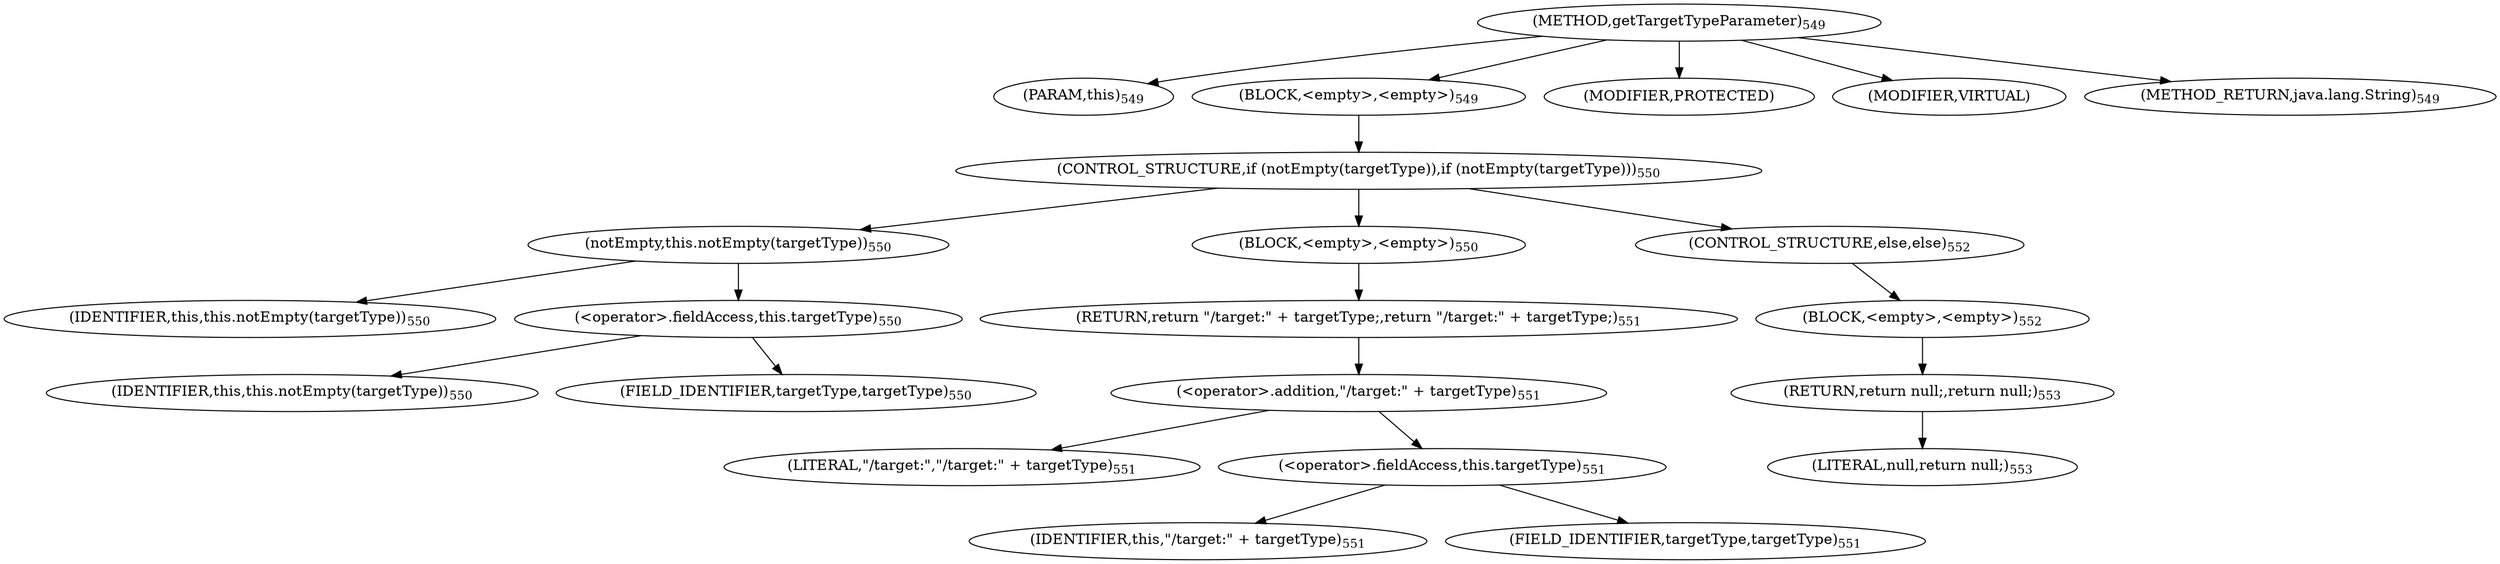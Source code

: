 digraph "getTargetTypeParameter" {  
"790" [label = <(METHOD,getTargetTypeParameter)<SUB>549</SUB>> ]
"30" [label = <(PARAM,this)<SUB>549</SUB>> ]
"791" [label = <(BLOCK,&lt;empty&gt;,&lt;empty&gt;)<SUB>549</SUB>> ]
"792" [label = <(CONTROL_STRUCTURE,if (notEmpty(targetType)),if (notEmpty(targetType)))<SUB>550</SUB>> ]
"793" [label = <(notEmpty,this.notEmpty(targetType))<SUB>550</SUB>> ]
"29" [label = <(IDENTIFIER,this,this.notEmpty(targetType))<SUB>550</SUB>> ]
"794" [label = <(&lt;operator&gt;.fieldAccess,this.targetType)<SUB>550</SUB>> ]
"795" [label = <(IDENTIFIER,this,this.notEmpty(targetType))<SUB>550</SUB>> ]
"796" [label = <(FIELD_IDENTIFIER,targetType,targetType)<SUB>550</SUB>> ]
"797" [label = <(BLOCK,&lt;empty&gt;,&lt;empty&gt;)<SUB>550</SUB>> ]
"798" [label = <(RETURN,return &quot;/target:&quot; + targetType;,return &quot;/target:&quot; + targetType;)<SUB>551</SUB>> ]
"799" [label = <(&lt;operator&gt;.addition,&quot;/target:&quot; + targetType)<SUB>551</SUB>> ]
"800" [label = <(LITERAL,&quot;/target:&quot;,&quot;/target:&quot; + targetType)<SUB>551</SUB>> ]
"801" [label = <(&lt;operator&gt;.fieldAccess,this.targetType)<SUB>551</SUB>> ]
"802" [label = <(IDENTIFIER,this,&quot;/target:&quot; + targetType)<SUB>551</SUB>> ]
"803" [label = <(FIELD_IDENTIFIER,targetType,targetType)<SUB>551</SUB>> ]
"804" [label = <(CONTROL_STRUCTURE,else,else)<SUB>552</SUB>> ]
"805" [label = <(BLOCK,&lt;empty&gt;,&lt;empty&gt;)<SUB>552</SUB>> ]
"806" [label = <(RETURN,return null;,return null;)<SUB>553</SUB>> ]
"807" [label = <(LITERAL,null,return null;)<SUB>553</SUB>> ]
"808" [label = <(MODIFIER,PROTECTED)> ]
"809" [label = <(MODIFIER,VIRTUAL)> ]
"810" [label = <(METHOD_RETURN,java.lang.String)<SUB>549</SUB>> ]
  "790" -> "30" 
  "790" -> "791" 
  "790" -> "808" 
  "790" -> "809" 
  "790" -> "810" 
  "791" -> "792" 
  "792" -> "793" 
  "792" -> "797" 
  "792" -> "804" 
  "793" -> "29" 
  "793" -> "794" 
  "794" -> "795" 
  "794" -> "796" 
  "797" -> "798" 
  "798" -> "799" 
  "799" -> "800" 
  "799" -> "801" 
  "801" -> "802" 
  "801" -> "803" 
  "804" -> "805" 
  "805" -> "806" 
  "806" -> "807" 
}
